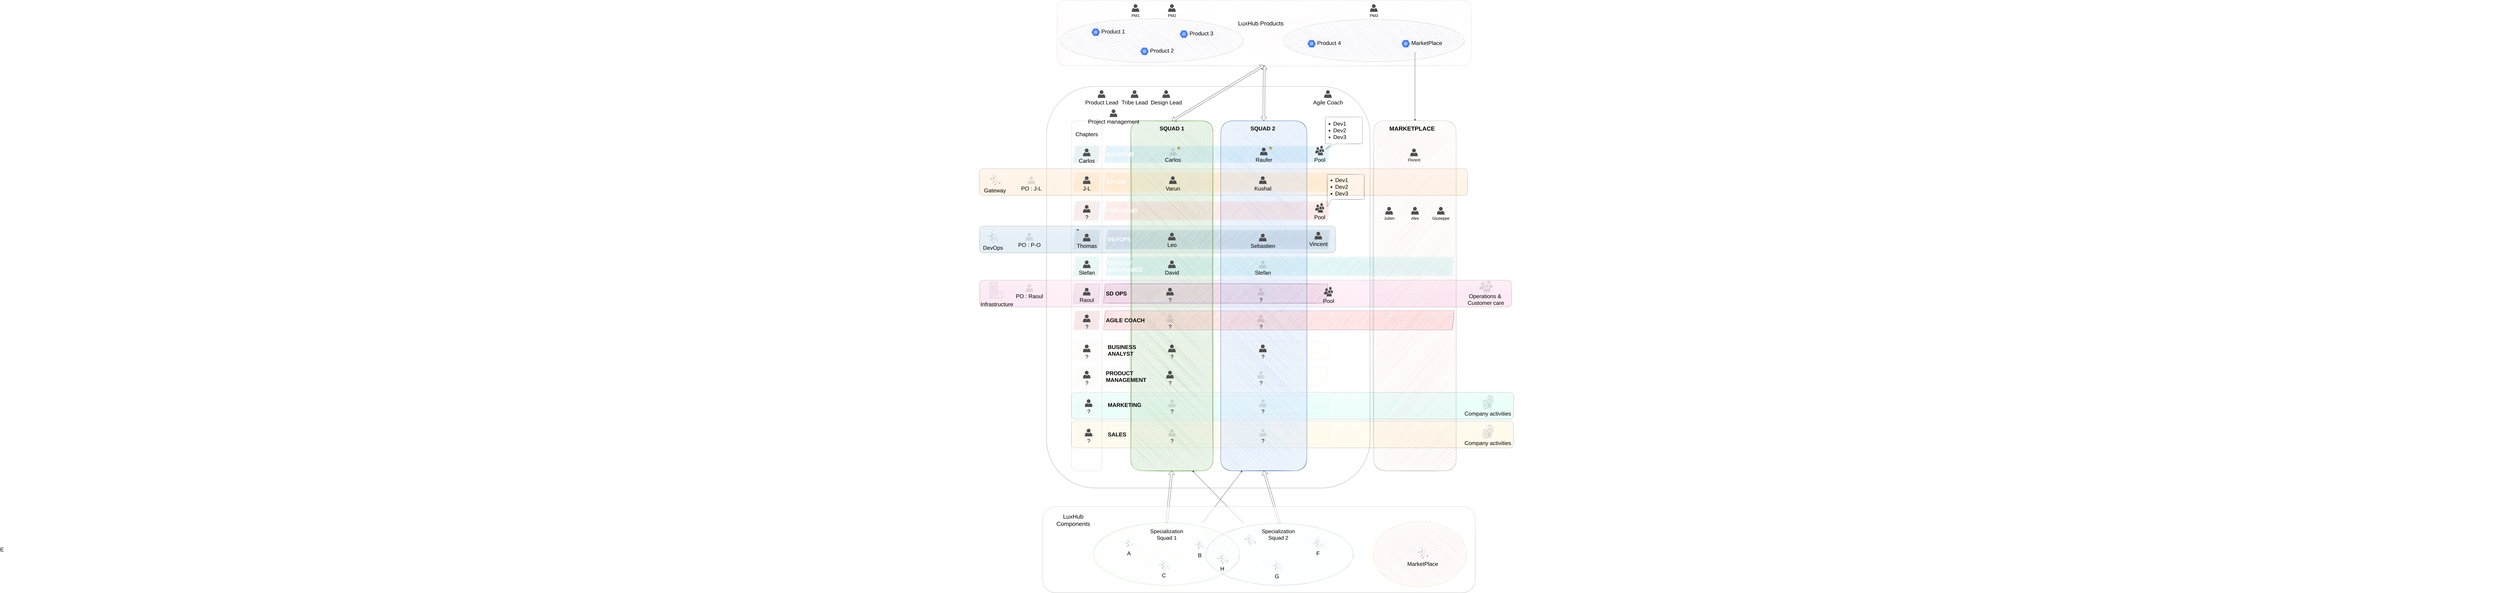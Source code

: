 <mxfile version="14.4.4" type="github">
  <diagram id="oZFeqEb4DuBPikCs4jgm" name="Page-1">
    <mxGraphModel dx="9400" dy="3415" grid="1" gridSize="10" guides="1" tooltips="1" connect="1" arrows="1" fold="1" page="1" pageScale="1" pageWidth="1169" pageHeight="826" math="0" shadow="0">
      <root>
        <mxCell id="0" />
        <mxCell id="1" parent="0" />
        <mxCell id="a5F3FK5_pizuLyTsk2zs-42" value="" style="rounded=1;whiteSpace=wrap;html=1;shadow=0;glass=1;labelBackgroundColor=none;sketch=0;strokeColor=#3B3B3B;strokeWidth=3;fontSize=31;fontColor=#000000;opacity=20;align=left;fillColor=#FFE599;" vertex="1" parent="1">
          <mxGeometry x="-630" y="960" width="2310" height="140" as="geometry" />
        </mxCell>
        <mxCell id="a5F3FK5_pizuLyTsk2zs-38" value="" style="rounded=1;whiteSpace=wrap;html=1;shadow=0;glass=1;labelBackgroundColor=none;sketch=0;strokeColor=#3B3B3B;strokeWidth=3;fontSize=31;fontColor=#000000;opacity=20;align=left;fillColor=#94F7E5;" vertex="1" parent="1">
          <mxGeometry x="-630" y="810" width="2310" height="140" as="geometry" />
        </mxCell>
        <mxCell id="a5F3FK5_pizuLyTsk2zs-28" value="" style="ellipse;whiteSpace=wrap;html=1;rounded=0;shadow=0;glass=1;labelBackgroundColor=none;sketch=1;strokeColor=#3B3B3B;strokeWidth=3;fillColor=#1C209C;fontSize=22;fontColor=#000000;opacity=10;align=left;direction=south;" vertex="1" parent="1">
          <mxGeometry x="-680" y="-1140" width="940" height="220" as="geometry" />
        </mxCell>
        <mxCell id="HutICp3ffsg-i04zgrZf-195" value="" style="rounded=1;whiteSpace=wrap;html=1;shadow=0;glass=1;labelBackgroundColor=none;sketch=0;strokeColor=#3B3B3B;strokeWidth=3;fontSize=31;fontColor=#000000;opacity=20;align=left;fillColor=#ED97CE;" parent="1" vertex="1">
          <mxGeometry x="-1110" y="223" width="2780" height="140" as="geometry" />
        </mxCell>
        <mxCell id="HutICp3ffsg-i04zgrZf-114" value="" style="rounded=1;whiteSpace=wrap;html=1;shadow=0;glass=1;labelBackgroundColor=none;sketch=0;strokeWidth=3;fontSize=31;opacity=20;align=left;" parent="1" vertex="1">
          <mxGeometry x="-760" y="-790" width="1690" height="2100" as="geometry" />
        </mxCell>
        <mxCell id="HutICp3ffsg-i04zgrZf-98" value="" style="rounded=1;whiteSpace=wrap;html=1;shadow=0;labelBackgroundColor=none;sketch=0;fillColor=#f5f5f5;fontSize=29;fontColor=#333333;opacity=10;align=left;glass=1;strokeWidth=3;strokeColor=#3B3B3B;" parent="1" vertex="1">
          <mxGeometry x="-630" y="-610" width="160" height="1830" as="geometry" />
        </mxCell>
        <mxCell id="HutICp3ffsg-i04zgrZf-104" value="" style="rounded=1;whiteSpace=wrap;html=1;shadow=0;glass=1;labelBackgroundColor=none;sketch=0;strokeColor=#3B3B3B;strokeWidth=3;fontSize=31;fontColor=#000000;opacity=20;align=left;fillColor=#FFC986;" parent="1" vertex="1">
          <mxGeometry x="-1110" y="-360" width="2550" height="140" as="geometry" />
        </mxCell>
        <mxCell id="HutICp3ffsg-i04zgrZf-103" value="" style="rounded=1;whiteSpace=wrap;html=1;shadow=0;glass=1;labelBackgroundColor=none;sketch=0;strokeColor=#3B3B3B;strokeWidth=3;fontSize=29;fontColor=#000000;opacity=20;align=left;fillColor=#7FAED1;" parent="1" vertex="1">
          <mxGeometry x="-1110" y="-60" width="1860" height="140" as="geometry" />
        </mxCell>
        <mxCell id="DUvPz9e66lcGzT_nXJd--3" value="" style="rounded=1;whiteSpace=wrap;html=1;strokeWidth=2;fillWeight=4;hachureGap=8;hachureAngle=45;sketch=1;fillColor=#d5e8d4;align=left;strokeColor=#82b366;" parent="1" vertex="1">
          <mxGeometry x="-320" y="-610" width="430" height="1830" as="geometry" />
        </mxCell>
        <mxCell id="DUvPz9e66lcGzT_nXJd--4" value="" style="rounded=1;whiteSpace=wrap;html=1;strokeWidth=2;fillWeight=4;hachureGap=8;hachureAngle=45;sketch=1;fillColor=#dae8fc;strokeColor=#6c8ebf;" parent="1" vertex="1">
          <mxGeometry x="150" y="-610" width="450" height="1830" as="geometry" />
        </mxCell>
        <mxCell id="HutICp3ffsg-i04zgrZf-4" value="SQUAD 1" style="text;html=1;strokeColor=none;fillColor=none;align=center;verticalAlign=middle;whiteSpace=wrap;rounded=0;fontStyle=1;fontSize=29;" parent="1" vertex="1">
          <mxGeometry x="-185" y="-580" width="160" height="20" as="geometry" />
        </mxCell>
        <mxCell id="HutICp3ffsg-i04zgrZf-5" value="SQUAD 2" style="text;html=1;strokeColor=none;fillColor=none;align=center;verticalAlign=middle;whiteSpace=wrap;rounded=0;fontStyle=1;fontSize=29;" parent="1" vertex="1">
          <mxGeometry x="290" y="-580" width="160" height="20" as="geometry" />
        </mxCell>
        <mxCell id="HutICp3ffsg-i04zgrZf-6" value="Agile Coach" style="pointerEvents=1;shadow=0;dashed=0;html=1;strokeColor=none;fillColor=#505050;labelPosition=center;verticalLabelPosition=bottom;verticalAlign=top;outlineConnect=0;align=center;shape=mxgraph.office.users.user;fontSize=29;fontColor=#000000;" parent="1" vertex="1">
          <mxGeometry x="690" y="-770" width="40" height="40" as="geometry" />
        </mxCell>
        <mxCell id="HutICp3ffsg-i04zgrZf-7" value="Tribe Lead" style="pointerEvents=1;shadow=0;dashed=0;html=1;strokeColor=none;fillColor=#505050;labelPosition=center;verticalLabelPosition=bottom;verticalAlign=top;outlineConnect=0;align=center;shape=mxgraph.office.users.user;fontSize=29;fontColor=#000000;" parent="1" vertex="1">
          <mxGeometry x="-320" y="-770" width="40" height="40" as="geometry" />
        </mxCell>
        <mxCell id="HutICp3ffsg-i04zgrZf-19" value="" style="shape=mxgraph.infographic.parallelogram;dx=5;html=1;fillColor=#10739E;strokeColor=none;shadow=0;fontSize=29;align=center;fontStyle=1;sketch=1;opacity=50;" parent="1" vertex="1">
          <mxGeometry x="-620" y="-480" width="140" height="90" as="geometry" />
        </mxCell>
        <mxCell id="HutICp3ffsg-i04zgrZf-20" value="BACKEND" style="shape=mxgraph.infographic.parallelogram;dx=5;;html=1;fillColor=#64BBE2;strokeColor=none;shadow=0;fontSize=29;fontColor=#FFFFFF;align=left;spacingLeft=10;fontStyle=1;sketch=1;" parent="1" vertex="1">
          <mxGeometry x="-460" y="-480" width="1180" height="90" as="geometry" />
        </mxCell>
        <mxCell id="HutICp3ffsg-i04zgrZf-21" value="" style="shape=mxgraph.infographic.parallelogram;dx=5;html=1;fillColor=#F2931E;strokeColor=none;shadow=0;fontSize=29;align=center;fontStyle=1;sketch=1;opacity=50;" parent="1" vertex="1">
          <mxGeometry x="-620" y="-340" width="140" height="100" as="geometry" />
        </mxCell>
        <mxCell id="HutICp3ffsg-i04zgrZf-22" value="API GW" style="shape=mxgraph.infographic.parallelogram;dx=5;;html=1;strokeColor=none;shadow=0;fontSize=29;fontColor=#FFFFFF;align=left;spacingLeft=10;fontStyle=1;fillColor=#F8C382;sketch=1;" parent="1" vertex="1">
          <mxGeometry x="-460" y="-340" width="1180" height="100" as="geometry" />
        </mxCell>
        <mxCell id="HutICp3ffsg-i04zgrZf-23" value="" style="shape=mxgraph.infographic.parallelogram;dx=5;html=1;fillColor=#AE4132;strokeColor=none;shadow=0;fontSize=29;align=center;fontStyle=1;sketch=1;opacity=50;" parent="1" vertex="1">
          <mxGeometry x="-620" y="-190" width="140" height="100" as="geometry" />
        </mxCell>
        <mxCell id="HutICp3ffsg-i04zgrZf-24" value="FRONTEND" style="shape=mxgraph.infographic.parallelogram;dx=5;;html=1;fillColor=#F08E81;strokeColor=none;shadow=0;fontSize=29;fontColor=#FFFFFF;align=left;spacingLeft=10;fontStyle=1;sketch=1;" parent="1" vertex="1">
          <mxGeometry x="-460" y="-190" width="1180" height="100" as="geometry" />
        </mxCell>
        <mxCell id="HutICp3ffsg-i04zgrZf-25" value="" style="shape=mxgraph.infographic.parallelogram;dx=5;html=1;fillColor=#23445D;strokeColor=none;shadow=0;fontSize=29;fontColor=#FFFFFF;align=center;fontStyle=1;sketch=1;opacity=50;" parent="1" vertex="1">
          <mxGeometry x="-620" y="-40" width="140" height="100" as="geometry" />
        </mxCell>
        <mxCell id="HutICp3ffsg-i04zgrZf-26" value="DEVOPS" style="shape=mxgraph.infographic.parallelogram;dx=5;;html=1;fillColor=#5D7F99;strokeColor=none;shadow=0;fontSize=29;fontColor=#FFFFFF;align=left;spacingLeft=10;fontStyle=1;sketch=1;" parent="1" vertex="1">
          <mxGeometry x="-452.5" y="-40" width="1172.5" height="100" as="geometry" />
        </mxCell>
        <mxCell id="HutICp3ffsg-i04zgrZf-27" value="" style="shape=mxgraph.infographic.parallelogram;dx=5;html=1;fillColor=#12AAB5;strokeColor=none;shadow=0;fontSize=29;fontColor=#FFFFFF;align=center;fontStyle=1;sketch=1;opacity=50;" parent="1" vertex="1">
          <mxGeometry x="-620" y="100" width="140" height="100" as="geometry" />
        </mxCell>
        <mxCell id="HutICp3ffsg-i04zgrZf-28" value="QUALITY &lt;br&gt;ASSURANCE" style="shape=mxgraph.infographic.parallelogram;dx=5;;html=1;fillColor=#61C6CE;strokeColor=none;shadow=0;fontSize=29;fontColor=#FFFFFF;align=left;spacingLeft=10;fontStyle=1;sketch=1;" parent="1" vertex="1">
          <mxGeometry x="-452.5" y="100" width="1822.5" height="100" as="geometry" />
        </mxCell>
        <mxCell id="HutICp3ffsg-i04zgrZf-30" value="Carlos" style="pointerEvents=1;shadow=0;dashed=0;html=1;strokeColor=none;fillColor=#505050;labelPosition=center;verticalLabelPosition=bottom;verticalAlign=top;outlineConnect=0;align=center;shape=mxgraph.office.users.user;fontSize=29;fontColor=#000000;sketch=1;" parent="1" vertex="1">
          <mxGeometry x="-120" y="-470" width="40" height="40" as="geometry" />
        </mxCell>
        <mxCell id="HutICp3ffsg-i04zgrZf-36" value="" style="html=1;verticalLabelPosition=bottom;labelBackgroundColor=#ffffff;verticalAlign=top;shadow=0;dashed=0;strokeWidth=2;shape=mxgraph.ios7.misc.star;strokeColor=none;fontSize=29;fontColor=#FFD966;fillColor=#B39847;" parent="1" vertex="1">
          <mxGeometry x="-80" y="-480" width="22" height="22" as="geometry" />
        </mxCell>
        <mxCell id="HutICp3ffsg-i04zgrZf-37" value="Raufer" style="pointerEvents=1;shadow=0;dashed=0;html=1;strokeColor=none;fillColor=#505050;labelPosition=center;verticalLabelPosition=bottom;verticalAlign=top;outlineConnect=0;align=center;shape=mxgraph.office.users.user;fontSize=29;fontColor=#000000;" parent="1" vertex="1">
          <mxGeometry x="355" y="-470" width="40" height="40" as="geometry" />
        </mxCell>
        <mxCell id="HutICp3ffsg-i04zgrZf-8" value="Pool" style="pointerEvents=1;shadow=0;dashed=0;html=1;strokeColor=none;fillColor=#505050;labelPosition=center;verticalLabelPosition=bottom;verticalAlign=top;outlineConnect=0;align=center;shape=mxgraph.office.users.users;fontSize=29;fontColor=#000000;" parent="1" vertex="1">
          <mxGeometry x="644" y="-480" width="46" height="50" as="geometry" />
        </mxCell>
        <mxCell id="HutICp3ffsg-i04zgrZf-45" style="edgeStyle=orthogonalEdgeStyle;rounded=0;orthogonalLoop=1;jettySize=auto;html=1;exitX=0;exitY=0;exitDx=10;exitDy=0;exitPerimeter=0;entryX=0;entryY=0;entryDx=30;entryDy=0;entryPerimeter=0;fontSize=29;fontColor=#FFD966;" parent="1" source="HutICp3ffsg-i04zgrZf-25" target="HutICp3ffsg-i04zgrZf-25" edge="1">
          <mxGeometry relative="1" as="geometry" />
        </mxCell>
        <mxCell id="HutICp3ffsg-i04zgrZf-50" value="" style="html=1;verticalLabelPosition=bottom;labelBackgroundColor=#ffffff;verticalAlign=top;shadow=0;dashed=0;strokeWidth=2;shape=mxgraph.ios7.misc.star;strokeColor=none;fontSize=29;fontColor=#FFD966;fillColor=#B39847;" parent="1" vertex="1">
          <mxGeometry x="400" y="-480" width="22" height="22" as="geometry" />
        </mxCell>
        <mxCell id="HutICp3ffsg-i04zgrZf-51" value="Varun" style="pointerEvents=1;shadow=0;dashed=0;html=1;strokeColor=none;fillColor=#505050;labelPosition=center;verticalLabelPosition=bottom;verticalAlign=top;outlineConnect=0;align=center;shape=mxgraph.office.users.user;fontSize=29;fontColor=#000000;" parent="1" vertex="1">
          <mxGeometry x="-120" y="-320" width="40" height="40" as="geometry" />
        </mxCell>
        <mxCell id="HutICp3ffsg-i04zgrZf-52" value="Kushal" style="pointerEvents=1;shadow=0;dashed=0;html=1;strokeColor=none;fillColor=#505050;labelPosition=center;verticalLabelPosition=bottom;verticalAlign=top;outlineConnect=0;align=center;shape=mxgraph.office.users.user;fontSize=29;fontColor=#000000;" parent="1" vertex="1">
          <mxGeometry x="350" y="-320" width="40" height="40" as="geometry" />
        </mxCell>
        <mxCell id="HutICp3ffsg-i04zgrZf-53" value="Pool" style="pointerEvents=1;shadow=0;dashed=0;html=1;strokeColor=none;fillColor=#505050;labelPosition=center;verticalLabelPosition=bottom;verticalAlign=top;outlineConnect=0;align=center;shape=mxgraph.office.users.users;fontSize=29;fontColor=#000000;" parent="1" vertex="1">
          <mxGeometry x="644" y="-180" width="46" height="50" as="geometry" />
        </mxCell>
        <mxCell id="HutICp3ffsg-i04zgrZf-58" value="&lt;ul style=&quot;font-size: 29px;&quot;&gt;&lt;li style=&quot;font-size: 29px;&quot;&gt;Dev1&lt;/li&gt;&lt;li style=&quot;font-size: 29px;&quot;&gt;Dev2&lt;/li&gt;&lt;li style=&quot;font-size: 29px;&quot;&gt;Dev3&lt;/li&gt;&lt;/ul&gt;" style="shape=callout;whiteSpace=wrap;html=1;perimeter=calloutPerimeter;rounded=0;shadow=0;labelBackgroundColor=none;sketch=1;fillColor=none;fontSize=29;fontColor=#000000;opacity=50;position2=0;size=30;position=0.17;align=left;" parent="1" vertex="1">
          <mxGeometry x="696" y="-630" width="194" height="170" as="geometry" />
        </mxCell>
        <mxCell id="HutICp3ffsg-i04zgrZf-59" value="&lt;ul style=&quot;font-size: 29px;&quot;&gt;&lt;li style=&quot;font-size: 29px;&quot;&gt;Dev1&lt;/li&gt;&lt;li style=&quot;font-size: 29px;&quot;&gt;Dev2&lt;/li&gt;&lt;li style=&quot;font-size: 29px;&quot;&gt;Dev3&lt;/li&gt;&lt;/ul&gt;" style="shape=callout;whiteSpace=wrap;html=1;perimeter=calloutPerimeter;rounded=0;shadow=0;labelBackgroundColor=none;sketch=1;fillColor=none;fontSize=29;fontColor=#000000;opacity=50;position2=0;size=40;position=0;align=left;base=24;" parent="1" vertex="1">
          <mxGeometry x="706" y="-330" width="194" height="170" as="geometry" />
        </mxCell>
        <mxCell id="HutICp3ffsg-i04zgrZf-60" value="" style="shape=image;html=1;verticalAlign=top;verticalLabelPosition=bottom;labelBackgroundColor=#ffffff;imageAspect=0;aspect=fixed;image=https://cdn3.iconfinder.com/data/icons/letters-and-numbers-1/32/letter_L_red-128.png;rounded=0;shadow=0;sketch=1;fillColor=none;fontSize=29;fontColor=#000000;opacity=50;align=left;" parent="1" vertex="1">
          <mxGeometry x="-530" y="-480" width="24" height="24" as="geometry" />
        </mxCell>
        <mxCell id="HutICp3ffsg-i04zgrZf-64" value="Carlos" style="pointerEvents=1;shadow=0;dashed=0;html=1;strokeColor=none;fillColor=#505050;labelPosition=center;verticalLabelPosition=bottom;verticalAlign=top;outlineConnect=0;align=center;shape=mxgraph.office.users.user;fontSize=29;fontColor=#000000;" parent="1" vertex="1">
          <mxGeometry x="-570" y="-465" width="40" height="40" as="geometry" />
        </mxCell>
        <mxCell id="HutICp3ffsg-i04zgrZf-66" value="" style="group;fontSize=29;" parent="1" vertex="1" connectable="0">
          <mxGeometry x="-570" y="-330" width="64" height="50" as="geometry" />
        </mxCell>
        <mxCell id="HutICp3ffsg-i04zgrZf-61" value="J-L" style="pointerEvents=1;shadow=0;dashed=0;html=1;strokeColor=none;fillColor=#505050;labelPosition=center;verticalLabelPosition=bottom;verticalAlign=top;outlineConnect=0;align=center;shape=mxgraph.office.users.user;fontSize=29;fontColor=#000000;" parent="HutICp3ffsg-i04zgrZf-66" vertex="1">
          <mxGeometry y="10" width="40" height="40" as="geometry" />
        </mxCell>
        <mxCell id="HutICp3ffsg-i04zgrZf-63" value="" style="shape=image;html=1;verticalAlign=top;verticalLabelPosition=bottom;labelBackgroundColor=#ffffff;imageAspect=0;aspect=fixed;image=https://cdn3.iconfinder.com/data/icons/letters-and-numbers-1/32/letter_L_red-128.png;rounded=0;shadow=0;sketch=1;fillColor=none;fontSize=29;fontColor=#000000;opacity=50;align=left;" parent="HutICp3ffsg-i04zgrZf-66" vertex="1">
          <mxGeometry x="40" width="24" height="24" as="geometry" />
        </mxCell>
        <mxCell id="HutICp3ffsg-i04zgrZf-67" value="" style="group;fontSize=29;" parent="1" vertex="1" connectable="0">
          <mxGeometry x="-570" y="-180" width="64" height="50" as="geometry" />
        </mxCell>
        <mxCell id="HutICp3ffsg-i04zgrZf-68" value="?" style="pointerEvents=1;shadow=0;dashed=0;html=1;strokeColor=none;fillColor=#505050;labelPosition=center;verticalLabelPosition=bottom;verticalAlign=top;outlineConnect=0;align=center;shape=mxgraph.office.users.user;fontSize=29;fontColor=#000000;" parent="HutICp3ffsg-i04zgrZf-67" vertex="1">
          <mxGeometry y="10" width="40" height="40" as="geometry" />
        </mxCell>
        <mxCell id="HutICp3ffsg-i04zgrZf-69" value="" style="shape=image;html=1;verticalAlign=top;verticalLabelPosition=bottom;labelBackgroundColor=#ffffff;imageAspect=0;aspect=fixed;image=https://cdn3.iconfinder.com/data/icons/letters-and-numbers-1/32/letter_L_red-128.png;rounded=0;shadow=0;sketch=1;fillColor=none;fontSize=29;fontColor=#000000;opacity=50;align=left;" parent="HutICp3ffsg-i04zgrZf-67" vertex="1">
          <mxGeometry x="40" width="24" height="24" as="geometry" />
        </mxCell>
        <mxCell id="HutICp3ffsg-i04zgrZf-70" value="" style="group;fontSize=29;" parent="1" vertex="1" connectable="0">
          <mxGeometry x="-570" y="-30" width="64" height="50" as="geometry" />
        </mxCell>
        <mxCell id="HutICp3ffsg-i04zgrZf-71" value="Thomas" style="pointerEvents=1;shadow=0;dashed=0;html=1;strokeColor=none;fillColor=#505050;labelPosition=center;verticalLabelPosition=bottom;verticalAlign=top;outlineConnect=0;align=center;shape=mxgraph.office.users.user;fontSize=29;fontColor=#000000;" parent="HutICp3ffsg-i04zgrZf-70" vertex="1">
          <mxGeometry y="10" width="40" height="40" as="geometry" />
        </mxCell>
        <mxCell id="HutICp3ffsg-i04zgrZf-72" value="" style="shape=image;html=1;verticalAlign=top;verticalLabelPosition=bottom;labelBackgroundColor=#ffffff;imageAspect=0;aspect=fixed;image=https://cdn3.iconfinder.com/data/icons/letters-and-numbers-1/32/letter_L_red-128.png;rounded=0;shadow=0;sketch=1;fillColor=none;fontSize=29;fontColor=#000000;opacity=50;align=left;" parent="HutICp3ffsg-i04zgrZf-70" vertex="1">
          <mxGeometry x="40" width="24" height="24" as="geometry" />
        </mxCell>
        <mxCell id="HutICp3ffsg-i04zgrZf-73" value="" style="group;fontSize=29;" parent="1" vertex="1" connectable="0">
          <mxGeometry x="-570" y="110" width="64" height="50" as="geometry" />
        </mxCell>
        <mxCell id="HutICp3ffsg-i04zgrZf-74" value="Stefan" style="pointerEvents=1;shadow=0;dashed=0;html=1;strokeColor=none;fillColor=#505050;labelPosition=center;verticalLabelPosition=bottom;verticalAlign=top;outlineConnect=0;align=center;shape=mxgraph.office.users.user;fontSize=29;fontColor=#000000;" parent="HutICp3ffsg-i04zgrZf-73" vertex="1">
          <mxGeometry y="10" width="40" height="40" as="geometry" />
        </mxCell>
        <mxCell id="HutICp3ffsg-i04zgrZf-75" value="" style="shape=image;html=1;verticalAlign=top;verticalLabelPosition=bottom;labelBackgroundColor=#ffffff;imageAspect=0;aspect=fixed;image=https://cdn3.iconfinder.com/data/icons/letters-and-numbers-1/32/letter_L_red-128.png;rounded=0;shadow=0;sketch=1;fillColor=none;fontSize=29;fontColor=#000000;opacity=50;align=left;" parent="HutICp3ffsg-i04zgrZf-73" vertex="1">
          <mxGeometry x="40" width="24" height="24" as="geometry" />
        </mxCell>
        <mxCell id="HutICp3ffsg-i04zgrZf-78" value="Leo" style="pointerEvents=1;shadow=0;dashed=0;html=1;strokeColor=none;fillColor=#505050;labelPosition=center;verticalLabelPosition=bottom;verticalAlign=top;outlineConnect=0;align=center;shape=mxgraph.office.users.user;fontSize=29;fontColor=#000000;" parent="1" vertex="1">
          <mxGeometry x="-125" y="-25" width="40" height="40" as="geometry" />
        </mxCell>
        <mxCell id="HutICp3ffsg-i04zgrZf-79" value="Sebastien" style="pointerEvents=1;shadow=0;dashed=0;html=1;strokeColor=none;fillColor=#505050;labelPosition=center;verticalLabelPosition=bottom;verticalAlign=top;outlineConnect=0;align=center;shape=mxgraph.office.users.user;fontSize=29;fontColor=#000000;" parent="1" vertex="1">
          <mxGeometry x="350" y="-20" width="40" height="40" as="geometry" />
        </mxCell>
        <mxCell id="HutICp3ffsg-i04zgrZf-80" value="Vincent" style="pointerEvents=1;shadow=0;dashed=0;html=1;strokeColor=none;fillColor=#505050;labelPosition=center;verticalLabelPosition=bottom;verticalAlign=top;outlineConnect=0;align=center;shape=mxgraph.office.users.user;fontSize=29;fontColor=#000000;" parent="1" vertex="1">
          <mxGeometry x="640" y="-30" width="40" height="40" as="geometry" />
        </mxCell>
        <mxCell id="HutICp3ffsg-i04zgrZf-81" value="David" style="pointerEvents=1;shadow=0;dashed=0;html=1;strokeColor=none;fillColor=#505050;labelPosition=center;verticalLabelPosition=bottom;verticalAlign=top;outlineConnect=0;align=center;shape=mxgraph.office.users.user;fontSize=29;fontColor=#000000;" parent="1" vertex="1">
          <mxGeometry x="-125" y="120" width="40" height="40" as="geometry" />
        </mxCell>
        <mxCell id="HutICp3ffsg-i04zgrZf-82" value="Stefan" style="pointerEvents=1;shadow=0;dashed=0;html=1;strokeColor=none;fillColor=#505050;labelPosition=center;verticalLabelPosition=bottom;verticalAlign=top;outlineConnect=0;align=center;shape=mxgraph.office.users.user;fontSize=29;fontColor=#000000;sketch=1;" parent="1" vertex="1">
          <mxGeometry x="350" y="120" width="40" height="40" as="geometry" />
        </mxCell>
        <mxCell id="HutICp3ffsg-i04zgrZf-90" value="1" style="shape=mxgraph.infographic.parallelogram;dx=5;html=1;strokeColor=none;shadow=0;fontSize=29;fontColor=#FFFFFF;align=center;fontStyle=1;sketch=1;opacity=10;fillColor=#EDA868;" parent="1" vertex="1">
          <mxGeometry x="-620" y="540" width="140" height="100" as="geometry" />
        </mxCell>
        <mxCell id="HutICp3ffsg-i04zgrZf-91" value="BUSINESS&lt;br&gt;ANALYST" style="shape=mxgraph.infographic.parallelogram;dx=5;;html=1;strokeColor=#9673a6;shadow=0;fontSize=29;align=left;spacingLeft=10;fontStyle=1;fillColor=#FFB570;opacity=10;sketch=1;" parent="1" vertex="1">
          <mxGeometry x="-452.5" y="540" width="1172.5" height="100" as="geometry" />
        </mxCell>
        <mxCell id="HutICp3ffsg-i04zgrZf-92" value="" style="group;fontSize=29;" parent="1" vertex="1" connectable="0">
          <mxGeometry x="-570" y="550" width="64" height="50" as="geometry" />
        </mxCell>
        <mxCell id="HutICp3ffsg-i04zgrZf-93" value="?" style="pointerEvents=1;shadow=0;dashed=0;html=1;strokeColor=none;fillColor=#505050;labelPosition=center;verticalLabelPosition=bottom;verticalAlign=top;outlineConnect=0;align=center;shape=mxgraph.office.users.user;fontSize=29;fontColor=#000000;" parent="HutICp3ffsg-i04zgrZf-92" vertex="1">
          <mxGeometry y="10" width="40" height="40" as="geometry" />
        </mxCell>
        <mxCell id="HutICp3ffsg-i04zgrZf-94" value="" style="shape=image;html=1;verticalAlign=top;verticalLabelPosition=bottom;labelBackgroundColor=#ffffff;imageAspect=0;aspect=fixed;image=https://cdn3.iconfinder.com/data/icons/letters-and-numbers-1/32/letter_L_red-128.png;rounded=0;shadow=0;sketch=1;fillColor=none;fontSize=29;fontColor=#000000;opacity=50;align=left;" parent="HutICp3ffsg-i04zgrZf-92" vertex="1">
          <mxGeometry x="40" width="24" height="24" as="geometry" />
        </mxCell>
        <mxCell id="HutICp3ffsg-i04zgrZf-95" value="?" style="pointerEvents=1;shadow=0;dashed=0;html=1;strokeColor=none;fillColor=#505050;labelPosition=center;verticalLabelPosition=bottom;verticalAlign=top;outlineConnect=0;align=center;shape=mxgraph.office.users.user;fontSize=29;fontColor=#000000;" parent="1" vertex="1">
          <mxGeometry x="-125" y="560" width="40" height="40" as="geometry" />
        </mxCell>
        <mxCell id="HutICp3ffsg-i04zgrZf-96" value="?" style="pointerEvents=1;shadow=0;dashed=0;html=1;strokeColor=none;fillColor=#505050;labelPosition=center;verticalLabelPosition=bottom;verticalAlign=top;outlineConnect=0;align=center;shape=mxgraph.office.users.user;fontSize=29;fontColor=#000000;sketch=0;" parent="1" vertex="1">
          <mxGeometry x="350" y="560" width="40" height="40" as="geometry" />
        </mxCell>
        <mxCell id="HutICp3ffsg-i04zgrZf-100" value="Chapters" style="text;html=1;strokeColor=none;fillColor=none;align=center;verticalAlign=middle;whiteSpace=wrap;rounded=0;shadow=0;glass=1;labelBackgroundColor=none;sketch=0;fontSize=29;fontColor=#000000;opacity=20;rotation=0;" parent="1" vertex="1">
          <mxGeometry x="-570" y="-550" width="40" height="20" as="geometry" />
        </mxCell>
        <mxCell id="HutICp3ffsg-i04zgrZf-109" value="Gateway" style="outlineConnect=0;dashed=0;verticalLabelPosition=bottom;verticalAlign=top;align=center;html=1;shape=mxgraph.aws3.artifact;gradientColor=none;rounded=0;shadow=0;glass=1;labelBackgroundColor=none;sketch=1;strokeColor=#3B3B3B;strokeWidth=3;fontSize=29;fontColor=#000000;opacity=20;fillColor=#1C209C;" parent="1" vertex="1">
          <mxGeometry x="-1060" y="-340" width="60" height="70" as="geometry" />
        </mxCell>
        <mxCell id="HutICp3ffsg-i04zgrZf-110" value="DevOps" style="outlineConnect=0;dashed=0;verticalLabelPosition=bottom;verticalAlign=top;align=center;html=1;shape=mxgraph.aws3.artifact;gradientColor=none;rounded=0;shadow=0;glass=1;labelBackgroundColor=none;sketch=1;strokeColor=#3B3B3B;strokeWidth=3;fontSize=29;fontColor=#000000;opacity=20;fillColor=#1C209C;" parent="1" vertex="1">
          <mxGeometry x="-1070" y="-40" width="60" height="70" as="geometry" />
        </mxCell>
        <mxCell id="HutICp3ffsg-i04zgrZf-112" value="PO : P-O" style="pointerEvents=1;shadow=0;dashed=0;html=1;strokeColor=none;fillColor=#505050;labelPosition=center;verticalLabelPosition=bottom;verticalAlign=top;outlineConnect=0;align=center;shape=mxgraph.office.users.user;fontSize=29;fontColor=#000000;sketch=1;" parent="1" vertex="1">
          <mxGeometry x="-870" y="-25" width="40" height="40" as="geometry" />
        </mxCell>
        <mxCell id="HutICp3ffsg-i04zgrZf-113" value="PO : J-L" style="pointerEvents=1;shadow=0;dashed=0;html=1;strokeColor=none;fillColor=#505050;labelPosition=center;verticalLabelPosition=bottom;verticalAlign=top;outlineConnect=0;align=center;shape=mxgraph.office.users.user;fontSize=29;fontColor=#000000;sketch=1;" parent="1" vertex="1">
          <mxGeometry x="-860" y="-320" width="40" height="40" as="geometry" />
        </mxCell>
        <mxCell id="HutICp3ffsg-i04zgrZf-117" value="" style="shape=mxgraph.infographic.parallelogram;dx=5;html=1;shadow=0;fontSize=29;fontColor=#FFFFFF;align=center;fontStyle=1;sketch=1;opacity=10;fillColor=#7CAB62;strokeColor=none;" parent="1" vertex="1">
          <mxGeometry x="-620" y="677" width="140" height="100" as="geometry" />
        </mxCell>
        <mxCell id="HutICp3ffsg-i04zgrZf-118" value="PRODUCT &lt;br&gt;MANAGEMENT" style="shape=mxgraph.infographic.parallelogram;dx=5;;html=1;strokeColor=#9673a6;shadow=0;fontSize=29;align=left;spacingLeft=10;fontStyle=1;fillColor=#97D077;opacity=10;sketch=1;" parent="1" vertex="1">
          <mxGeometry x="-462.5" y="677" width="1172.5" height="100" as="geometry" />
        </mxCell>
        <mxCell id="HutICp3ffsg-i04zgrZf-119" value="" style="group;fontSize=29;" parent="1" vertex="1" connectable="0">
          <mxGeometry x="-570" y="687" width="64" height="50" as="geometry" />
        </mxCell>
        <mxCell id="HutICp3ffsg-i04zgrZf-120" value="?" style="pointerEvents=1;shadow=0;dashed=0;html=1;strokeColor=none;fillColor=#505050;labelPosition=center;verticalLabelPosition=bottom;verticalAlign=top;outlineConnect=0;align=center;shape=mxgraph.office.users.user;fontSize=29;fontColor=#000000;" parent="HutICp3ffsg-i04zgrZf-119" vertex="1">
          <mxGeometry y="10" width="40" height="40" as="geometry" />
        </mxCell>
        <mxCell id="HutICp3ffsg-i04zgrZf-121" value="" style="shape=image;html=1;verticalAlign=top;verticalLabelPosition=bottom;labelBackgroundColor=#ffffff;imageAspect=0;aspect=fixed;image=https://cdn3.iconfinder.com/data/icons/letters-and-numbers-1/32/letter_L_red-128.png;rounded=0;shadow=0;sketch=1;fillColor=none;fontSize=29;fontColor=#000000;opacity=50;align=left;" parent="HutICp3ffsg-i04zgrZf-119" vertex="1">
          <mxGeometry x="40" width="24" height="24" as="geometry" />
        </mxCell>
        <mxCell id="HutICp3ffsg-i04zgrZf-122" value="?" style="pointerEvents=1;shadow=0;dashed=0;html=1;strokeColor=none;fillColor=#505050;labelPosition=center;verticalLabelPosition=bottom;verticalAlign=top;outlineConnect=0;align=center;shape=mxgraph.office.users.user;fontSize=29;fontColor=#000000;" parent="1" vertex="1">
          <mxGeometry x="-135" y="697" width="40" height="40" as="geometry" />
        </mxCell>
        <mxCell id="HutICp3ffsg-i04zgrZf-123" value="?" style="pointerEvents=1;shadow=0;dashed=0;html=1;strokeColor=none;fillColor=#505050;labelPosition=center;verticalLabelPosition=bottom;verticalAlign=top;outlineConnect=0;align=center;shape=mxgraph.office.users.user;fontSize=29;fontColor=#000000;sketch=1;" parent="1" vertex="1">
          <mxGeometry x="340" y="697" width="40" height="40" as="geometry" />
        </mxCell>
        <mxCell id="HutICp3ffsg-i04zgrZf-124" value="" style="rounded=1;whiteSpace=wrap;html=1;shadow=0;glass=1;labelBackgroundColor=none;sketch=1;strokeColor=#b85450;strokeWidth=3;fillColor=#f8cecc;fontSize=22;opacity=10;align=left;" parent="1" vertex="1">
          <mxGeometry x="-705" y="-1240" width="2165" height="340" as="geometry" />
        </mxCell>
        <mxCell id="HutICp3ffsg-i04zgrZf-130" value="" style="strokeColor=#dddddd;shadow=1;strokeWidth=1;rounded=1;absoluteArcSize=1;arcSize=2;glass=1;labelBackgroundColor=none;sketch=0;fontSize=29;fontColor=#000000;opacity=20;align=left;fillColor=none;" parent="1" vertex="1">
          <mxGeometry x="-530" y="-1100" width="150" height="70" as="geometry" />
        </mxCell>
        <mxCell id="HutICp3ffsg-i04zgrZf-131" value="&lt;font color=&quot;#000000&quot; style=&quot;font-size: 29px;&quot;&gt;Product 1&lt;/font&gt;" style="dashed=0;connectable=0;html=1;fillColor=#5184F3;strokeColor=none;shape=mxgraph.gcp2.compute_engine;part=1;labelPosition=right;verticalLabelPosition=middle;align=left;verticalAlign=top;spacingLeft=5;fontColor=#999999;fontSize=29;spacingTop=-8;" parent="HutICp3ffsg-i04zgrZf-130" vertex="1">
          <mxGeometry width="44" height="39" relative="1" as="geometry">
            <mxPoint x="5" y="7" as="offset" />
          </mxGeometry>
        </mxCell>
        <mxCell id="HutICp3ffsg-i04zgrZf-132" value="" style="strokeColor=#dddddd;shadow=1;strokeWidth=1;rounded=1;absoluteArcSize=1;arcSize=2;glass=1;labelBackgroundColor=none;sketch=0;fontSize=29;fontColor=#000000;opacity=20;align=left;fillColor=none;" parent="1" vertex="1">
          <mxGeometry x="-275" y="-1000" width="150" height="70" as="geometry" />
        </mxCell>
        <mxCell id="HutICp3ffsg-i04zgrZf-133" value="&lt;font color=&quot;#000000&quot; style=&quot;font-size: 29px;&quot;&gt;Product 2&lt;/font&gt;" style="dashed=0;connectable=0;html=1;fillColor=#5184F3;strokeColor=none;shape=mxgraph.gcp2.compute_engine;part=1;labelPosition=right;verticalLabelPosition=middle;align=left;verticalAlign=top;spacingLeft=5;fontColor=#999999;fontSize=29;spacingTop=-8;" parent="HutICp3ffsg-i04zgrZf-132" vertex="1">
          <mxGeometry width="44" height="39" relative="1" as="geometry">
            <mxPoint x="5" y="7" as="offset" />
          </mxGeometry>
        </mxCell>
        <mxCell id="HutICp3ffsg-i04zgrZf-134" value="" style="strokeColor=#dddddd;shadow=1;strokeWidth=1;rounded=1;absoluteArcSize=1;arcSize=2;glass=1;labelBackgroundColor=none;sketch=0;fontSize=29;fontColor=#000000;opacity=20;align=left;fillColor=none;" parent="1" vertex="1">
          <mxGeometry x="-69.25" y="-1090" width="150" height="70" as="geometry" />
        </mxCell>
        <mxCell id="HutICp3ffsg-i04zgrZf-135" value="&lt;font color=&quot;#000000&quot; style=&quot;font-size: 29px;&quot;&gt;Product 3&lt;/font&gt;" style="dashed=0;connectable=0;html=1;fillColor=#5184F3;strokeColor=none;shape=mxgraph.gcp2.compute_engine;part=1;labelPosition=right;verticalLabelPosition=middle;align=left;verticalAlign=top;spacingLeft=5;fontColor=#999999;fontSize=29;spacingTop=-8;" parent="HutICp3ffsg-i04zgrZf-134" vertex="1">
          <mxGeometry width="44" height="39" relative="1" as="geometry">
            <mxPoint x="5" y="7" as="offset" />
          </mxGeometry>
        </mxCell>
        <mxCell id="HutICp3ffsg-i04zgrZf-136" value="PM1" style="pointerEvents=1;shadow=0;dashed=0;html=1;strokeColor=none;fillColor=#505050;labelPosition=center;verticalLabelPosition=bottom;verticalAlign=top;outlineConnect=0;align=center;shape=mxgraph.office.users.user;fontSize=21;fontColor=#000000;" parent="1" vertex="1">
          <mxGeometry x="-315" y="-1220" width="40" height="40" as="geometry" />
        </mxCell>
        <mxCell id="HutICp3ffsg-i04zgrZf-137" value="" style="ellipse;whiteSpace=wrap;html=1;rounded=0;shadow=0;glass=1;labelBackgroundColor=none;sketch=1;strokeColor=#3B3B3B;strokeWidth=3;fillColor=#1C209C;fontSize=22;fontColor=#000000;opacity=10;align=left;direction=south;" parent="1" vertex="1">
          <mxGeometry x="480" y="-1140" width="940" height="220" as="geometry" />
        </mxCell>
        <mxCell id="a5F3FK5_pizuLyTsk2zs-29" style="edgeStyle=orthogonalEdgeStyle;rounded=0;orthogonalLoop=1;jettySize=auto;html=1;exitX=0.5;exitY=1;exitDx=0;exitDy=0;entryX=0.5;entryY=0;entryDx=0;entryDy=0;fontSize=29;" edge="1" parent="1" source="HutICp3ffsg-i04zgrZf-140" target="HutICp3ffsg-i04zgrZf-184">
          <mxGeometry relative="1" as="geometry" />
        </mxCell>
        <mxCell id="HutICp3ffsg-i04zgrZf-140" value="" style="strokeColor=#dddddd;shadow=1;strokeWidth=1;rounded=1;absoluteArcSize=1;arcSize=2;glass=1;labelBackgroundColor=none;sketch=0;fontSize=22;fontColor=#000000;opacity=20;align=left;fillColor=none;" parent="1" vertex="1">
          <mxGeometry x="1090" y="-1040" width="150" height="70" as="geometry" />
        </mxCell>
        <mxCell id="HutICp3ffsg-i04zgrZf-141" value="&lt;font color=&quot;#000000&quot; style=&quot;font-size: 29px&quot;&gt;MarketPlace&lt;/font&gt;" style="dashed=0;connectable=0;html=1;fillColor=#5184F3;strokeColor=none;shape=mxgraph.gcp2.compute_engine;part=1;labelPosition=right;verticalLabelPosition=middle;align=left;verticalAlign=top;spacingLeft=5;fontColor=#999999;fontSize=12;spacingTop=-8;" parent="HutICp3ffsg-i04zgrZf-140" vertex="1">
          <mxGeometry width="44" height="39" relative="1" as="geometry">
            <mxPoint x="5" y="7" as="offset" />
          </mxGeometry>
        </mxCell>
        <mxCell id="HutICp3ffsg-i04zgrZf-142" value="" style="strokeColor=#dddddd;shadow=1;strokeWidth=1;rounded=1;absoluteArcSize=1;arcSize=2;glass=1;labelBackgroundColor=none;sketch=0;fontSize=22;fontColor=#000000;opacity=20;align=left;fillColor=none;" parent="1" vertex="1">
          <mxGeometry x="598" y="-1040" width="150" height="70" as="geometry" />
        </mxCell>
        <mxCell id="HutICp3ffsg-i04zgrZf-143" value="&lt;font color=&quot;#000000&quot; style=&quot;font-size: 29px&quot;&gt;Product 4&lt;br&gt;&lt;/font&gt;" style="dashed=0;connectable=0;html=1;fillColor=#5184F3;strokeColor=none;shape=mxgraph.gcp2.compute_engine;part=1;labelPosition=right;verticalLabelPosition=middle;align=left;verticalAlign=top;spacingLeft=5;fontColor=#999999;fontSize=12;spacingTop=-8;" parent="HutICp3ffsg-i04zgrZf-142" vertex="1">
          <mxGeometry width="44" height="39" relative="1" as="geometry">
            <mxPoint x="5" y="7" as="offset" />
          </mxGeometry>
        </mxCell>
        <mxCell id="HutICp3ffsg-i04zgrZf-144" value="PM2" style="pointerEvents=1;shadow=0;dashed=0;html=1;strokeColor=none;fillColor=#505050;labelPosition=center;verticalLabelPosition=bottom;verticalAlign=top;outlineConnect=0;align=center;shape=mxgraph.office.users.user;fontSize=21;fontColor=#000000;" parent="1" vertex="1">
          <mxGeometry x="-125" y="-1220" width="40" height="40" as="geometry" />
        </mxCell>
        <mxCell id="HutICp3ffsg-i04zgrZf-146" value="" style="strokeColor=#dddddd;shadow=1;strokeWidth=1;rounded=1;absoluteArcSize=1;arcSize=2;glass=1;labelBackgroundColor=none;sketch=0;fontSize=22;fontColor=#000000;opacity=20;align=left;fillColor=none;" parent="1" vertex="1">
          <mxGeometry x="450" y="-1125" width="150" height="70" as="geometry" />
        </mxCell>
        <mxCell id="HutICp3ffsg-i04zgrZf-152" value="PM3" style="pointerEvents=1;shadow=0;dashed=0;html=1;strokeColor=none;fillColor=#505050;labelPosition=center;verticalLabelPosition=bottom;verticalAlign=top;outlineConnect=0;align=center;shape=mxgraph.office.users.user;fontSize=21;fontColor=#000000;" parent="1" vertex="1">
          <mxGeometry x="930" y="-1220" width="40" height="40" as="geometry" />
        </mxCell>
        <mxCell id="HutICp3ffsg-i04zgrZf-174" value="" style="shape=flexArrow;endArrow=classic;startArrow=classic;html=1;fontSize=22;fontColor=#000000;exitX=0.5;exitY=0;exitDx=0;exitDy=0;entryX=0.5;entryY=1;entryDx=0;entryDy=0;" parent="1" source="DUvPz9e66lcGzT_nXJd--3" target="HutICp3ffsg-i04zgrZf-124" edge="1">
          <mxGeometry width="50" height="50" relative="1" as="geometry">
            <mxPoint x="-95" y="-880" as="sourcePoint" />
            <mxPoint x="-445" y="-970" as="targetPoint" />
          </mxGeometry>
        </mxCell>
        <mxCell id="HutICp3ffsg-i04zgrZf-175" value="" style="shape=flexArrow;endArrow=classic;startArrow=classic;html=1;fontSize=22;fontColor=#000000;exitX=0.5;exitY=0;exitDx=0;exitDy=0;entryX=0.5;entryY=1;entryDx=0;entryDy=0;" parent="1" source="DUvPz9e66lcGzT_nXJd--4" target="HutICp3ffsg-i04zgrZf-124" edge="1">
          <mxGeometry width="50" height="50" relative="1" as="geometry">
            <mxPoint x="-95" y="-600" as="sourcePoint" />
            <mxPoint x="95" y="-890" as="targetPoint" />
          </mxGeometry>
        </mxCell>
        <mxCell id="HutICp3ffsg-i04zgrZf-176" value="" style="shape=flexArrow;endArrow=classic;html=1;fontSize=22;fontColor=#000000;entryX=0.5;entryY=1;entryDx=0;entryDy=0;exitX=0;exitY=0.5;exitDx=0;exitDy=0;exitPerimeter=0;comic=0;endFill=1;" parent="1" source="HutICp3ffsg-i04zgrZf-172" target="DUvPz9e66lcGzT_nXJd--3" edge="1">
          <mxGeometry width="50" height="50" relative="1" as="geometry">
            <mxPoint x="-106" y="730" as="sourcePoint" />
            <mxPoint x="-105.83" y="640" as="targetPoint" />
          </mxGeometry>
        </mxCell>
        <mxCell id="HutICp3ffsg-i04zgrZf-177" value="" style="shape=flexArrow;endArrow=classic;html=1;fontSize=22;fontColor=#000000;entryX=0.5;entryY=1;entryDx=0;entryDy=0;exitX=0;exitY=0.5;exitDx=0;exitDy=0;exitPerimeter=0;comic=0;endFill=1;" parent="1" source="HutICp3ffsg-i04zgrZf-173" target="DUvPz9e66lcGzT_nXJd--4" edge="1">
          <mxGeometry width="50" height="50" relative="1" as="geometry">
            <mxPoint x="388.33" y="750" as="sourcePoint" />
            <mxPoint x="388.33" y="640" as="targetPoint" />
          </mxGeometry>
        </mxCell>
        <mxCell id="HutICp3ffsg-i04zgrZf-178" value="" style="endArrow=classic;html=1;fontSize=22;fontColor=#000000;entryX=0.75;entryY=1;entryDx=0;entryDy=0;exitX=0;exitY=0.75;exitDx=0;exitDy=0;exitPerimeter=0;" parent="1" source="HutICp3ffsg-i04zgrZf-173" target="DUvPz9e66lcGzT_nXJd--3" edge="1">
          <mxGeometry width="50" height="50" relative="1" as="geometry">
            <mxPoint x="720" y="770" as="sourcePoint" />
            <mxPoint x="770" y="720" as="targetPoint" />
          </mxGeometry>
        </mxCell>
        <mxCell id="HutICp3ffsg-i04zgrZf-179" value="" style="endArrow=classic;html=1;fontSize=22;fontColor=#000000;entryX=0.25;entryY=1;entryDx=0;entryDy=0;exitX=0;exitY=0.25;exitDx=0;exitDy=0;exitPerimeter=0;" parent="1" source="HutICp3ffsg-i04zgrZf-172" target="DUvPz9e66lcGzT_nXJd--4" edge="1">
          <mxGeometry width="50" height="50" relative="1" as="geometry">
            <mxPoint x="296" y="736" as="sourcePoint" />
            <mxPoint x="-95" y="640" as="targetPoint" />
          </mxGeometry>
        </mxCell>
        <mxCell id="HutICp3ffsg-i04zgrZf-184" value="" style="rounded=1;whiteSpace=wrap;html=1;shadow=0;glass=1;labelBackgroundColor=none;sketch=1;strokeColor=#3B3B3B;strokeWidth=3;fontSize=31;fontColor=#000000;opacity=20;align=left;fillColor=#EA6B66;" parent="1" vertex="1">
          <mxGeometry x="950" y="-610" width="430" height="1830" as="geometry" />
        </mxCell>
        <mxCell id="HutICp3ffsg-i04zgrZf-186" value="Florent" style="pointerEvents=1;shadow=0;dashed=0;html=1;strokeColor=none;fillColor=#505050;labelPosition=center;verticalLabelPosition=bottom;verticalAlign=top;outlineConnect=0;align=center;shape=mxgraph.office.users.user;fontSize=21;fontColor=#000000;" parent="1" vertex="1">
          <mxGeometry x="1140" y="-465" width="40" height="40" as="geometry" />
        </mxCell>
        <mxCell id="HutICp3ffsg-i04zgrZf-187" value="Julien" style="pointerEvents=1;shadow=0;dashed=0;html=1;strokeColor=none;fillColor=#505050;labelPosition=center;verticalLabelPosition=bottom;verticalAlign=top;outlineConnect=0;align=center;shape=mxgraph.office.users.user;fontSize=21;fontColor=#000000;" parent="1" vertex="1">
          <mxGeometry x="1010" y="-160" width="40" height="40" as="geometry" />
        </mxCell>
        <mxCell id="HutICp3ffsg-i04zgrZf-188" value="" style="shape=mxgraph.infographic.parallelogram;dx=5;html=1;strokeColor=#9673a6;shadow=0;fontSize=29;align=center;fontStyle=1;sketch=1;opacity=50;fillColor=#9E6489;" parent="1" vertex="1">
          <mxGeometry x="-620" y="243" width="140" height="100" as="geometry" />
        </mxCell>
        <mxCell id="HutICp3ffsg-i04zgrZf-189" value="SD OPS" style="shape=mxgraph.infographic.parallelogram;dx=5;;html=1;strokeColor=#9673a6;shadow=0;fontSize=29;align=left;spacingLeft=10;fontStyle=1;fillColor=#B5739D;sketch=1;" parent="1" vertex="1">
          <mxGeometry x="-462.5" y="243" width="1172.5" height="100" as="geometry" />
        </mxCell>
        <mxCell id="HutICp3ffsg-i04zgrZf-190" value="" style="group;fontSize=29;" parent="1" vertex="1" connectable="0">
          <mxGeometry x="-570" y="253" width="64" height="50" as="geometry" />
        </mxCell>
        <mxCell id="HutICp3ffsg-i04zgrZf-191" value="Raoul" style="pointerEvents=1;shadow=0;dashed=0;html=1;strokeColor=none;fillColor=#505050;labelPosition=center;verticalLabelPosition=bottom;verticalAlign=top;outlineConnect=0;align=center;shape=mxgraph.office.users.user;fontSize=29;fontColor=#000000;" parent="HutICp3ffsg-i04zgrZf-190" vertex="1">
          <mxGeometry y="10" width="40" height="40" as="geometry" />
        </mxCell>
        <mxCell id="HutICp3ffsg-i04zgrZf-192" value="" style="shape=image;html=1;verticalAlign=top;verticalLabelPosition=bottom;labelBackgroundColor=#ffffff;imageAspect=0;aspect=fixed;image=https://cdn3.iconfinder.com/data/icons/letters-and-numbers-1/32/letter_L_red-128.png;rounded=0;shadow=0;sketch=1;fillColor=none;fontSize=29;fontColor=#000000;opacity=50;align=left;" parent="HutICp3ffsg-i04zgrZf-190" vertex="1">
          <mxGeometry x="40" width="24" height="24" as="geometry" />
        </mxCell>
        <mxCell id="HutICp3ffsg-i04zgrZf-193" value="?" style="pointerEvents=1;shadow=0;dashed=0;html=1;strokeColor=none;fillColor=#505050;labelPosition=center;verticalLabelPosition=bottom;verticalAlign=top;outlineConnect=0;align=center;shape=mxgraph.office.users.user;fontSize=29;fontColor=#000000;" parent="1" vertex="1">
          <mxGeometry x="-135" y="263" width="40" height="40" as="geometry" />
        </mxCell>
        <mxCell id="HutICp3ffsg-i04zgrZf-194" value="?" style="pointerEvents=1;shadow=0;dashed=0;html=1;strokeColor=none;fillColor=#505050;labelPosition=center;verticalLabelPosition=bottom;verticalAlign=top;outlineConnect=0;align=center;shape=mxgraph.office.users.user;fontSize=29;fontColor=#000000;sketch=1;" parent="1" vertex="1">
          <mxGeometry x="340" y="263" width="40" height="40" as="geometry" />
        </mxCell>
        <mxCell id="HutICp3ffsg-i04zgrZf-196" value="Alex" style="pointerEvents=1;shadow=0;dashed=0;html=1;strokeColor=none;fillColor=#505050;labelPosition=center;verticalLabelPosition=bottom;verticalAlign=top;outlineConnect=0;align=center;shape=mxgraph.office.users.user;fontSize=21;fontColor=#000000;" parent="1" vertex="1">
          <mxGeometry x="1145" y="-160" width="40" height="40" as="geometry" />
        </mxCell>
        <mxCell id="HutICp3ffsg-i04zgrZf-197" value="Giuseppe" style="pointerEvents=1;shadow=0;dashed=0;html=1;strokeColor=none;fillColor=#505050;labelPosition=center;verticalLabelPosition=bottom;verticalAlign=top;outlineConnect=0;align=center;shape=mxgraph.office.users.user;fontSize=21;fontColor=#000000;" parent="1" vertex="1">
          <mxGeometry x="1280" y="-160" width="40" height="40" as="geometry" />
        </mxCell>
        <mxCell id="HutICp3ffsg-i04zgrZf-198" value="Operations &amp;amp;&amp;nbsp;&lt;br&gt;Customer care" style="pointerEvents=1;shadow=0;dashed=0;html=1;strokeColor=none;fillColor=#505050;labelPosition=center;verticalLabelPosition=bottom;verticalAlign=top;outlineConnect=0;align=center;shape=mxgraph.office.users.users;fontSize=29;fontColor=#000000;sketch=1;" parent="1" vertex="1">
          <mxGeometry x="1500" y="223" width="70" height="60" as="geometry" />
        </mxCell>
        <mxCell id="HutICp3ffsg-i04zgrZf-199" value="Pool" style="pointerEvents=1;shadow=0;dashed=0;html=1;strokeColor=none;fillColor=#505050;labelPosition=center;verticalLabelPosition=bottom;verticalAlign=top;outlineConnect=0;align=center;shape=mxgraph.office.users.users;fontSize=29;fontColor=#000000;" parent="1" vertex="1">
          <mxGeometry x="690" y="258" width="46" height="50" as="geometry" />
        </mxCell>
        <mxCell id="a5F3FK5_pizuLyTsk2zs-1" value="Product Lead" style="pointerEvents=1;shadow=0;dashed=0;html=1;strokeColor=none;fillColor=#505050;labelPosition=center;verticalLabelPosition=bottom;verticalAlign=top;outlineConnect=0;align=center;shape=mxgraph.office.users.user;fontSize=29;fontColor=#000000;" vertex="1" parent="1">
          <mxGeometry x="-492.5" y="-770" width="40" height="40" as="geometry" />
        </mxCell>
        <mxCell id="a5F3FK5_pizuLyTsk2zs-9" value="Design Lead" style="pointerEvents=1;shadow=0;dashed=0;html=1;strokeColor=none;fillColor=#505050;labelPosition=center;verticalLabelPosition=bottom;verticalAlign=top;outlineConnect=0;align=center;shape=mxgraph.office.users.user;fontSize=29;fontColor=#000000;" vertex="1" parent="1">
          <mxGeometry x="-155" y="-770" width="40" height="40" as="geometry" />
        </mxCell>
        <mxCell id="a5F3FK5_pizuLyTsk2zs-17" value="MARKETPLACE" style="text;html=1;strokeColor=none;fillColor=none;align=center;verticalAlign=middle;whiteSpace=wrap;rounded=0;fontStyle=1;fontSize=31;" vertex="1" parent="1">
          <mxGeometry x="1070" y="-580" width="160" height="20" as="geometry" />
        </mxCell>
        <mxCell id="a5F3FK5_pizuLyTsk2zs-19" value="LuxHub Products" style="text;html=1;strokeColor=none;fillColor=none;align=center;verticalAlign=middle;whiteSpace=wrap;rounded=0;shadow=0;glass=1;labelBackgroundColor=none;sketch=1;fontSize=31;fontColor=#000000;opacity=20;" vertex="1" parent="1">
          <mxGeometry x="220" y="-1130" width="279.25" height="20" as="geometry" />
        </mxCell>
        <mxCell id="a5F3FK5_pizuLyTsk2zs-20" value="" style="group" vertex="1" connectable="0" parent="1">
          <mxGeometry x="-780" y="1407.5" width="2260" height="450" as="geometry" />
        </mxCell>
        <mxCell id="a5F3FK5_pizuLyTsk2zs-11" value="" style="rounded=1;whiteSpace=wrap;html=1;sketch=0;strokeColor=#000000;opacity=40;glass=1;" vertex="1" parent="a5F3FK5_pizuLyTsk2zs-20">
          <mxGeometry width="2260" height="450" as="geometry" />
        </mxCell>
        <mxCell id="HutICp3ffsg-i04zgrZf-172" value="" style="ellipse;whiteSpace=wrap;html=1;rounded=0;shadow=0;glass=1;labelBackgroundColor=none;sketch=1;strokeColor=#82b366;strokeWidth=3;fillColor=#d5e8d4;fontSize=22;opacity=20;align=left;rotation=90;" parent="a5F3FK5_pizuLyTsk2zs-20" vertex="1">
          <mxGeometry x="485" y="-127.5" width="325" height="750" as="geometry" />
        </mxCell>
        <mxCell id="HutICp3ffsg-i04zgrZf-173" value="" style="ellipse;whiteSpace=wrap;html=1;rounded=0;shadow=0;glass=1;labelBackgroundColor=none;sketch=1;strokeColor=#6c8ebf;strokeWidth=3;fillColor=#dae8fc;fontSize=22;opacity=20;align=left;rotation=90;" parent="a5F3FK5_pizuLyTsk2zs-20" vertex="1">
          <mxGeometry x="1076.25" y="-126.25" width="322.5" height="750" as="geometry" />
        </mxCell>
        <mxCell id="HutICp3ffsg-i04zgrZf-180" value="Specialization Squad 1" style="text;html=1;strokeColor=none;fillColor=none;align=center;verticalAlign=middle;whiteSpace=wrap;rounded=0;shadow=0;glass=1;labelBackgroundColor=none;sketch=1;fontSize=28;fontColor=#000000;opacity=20;" parent="a5F3FK5_pizuLyTsk2zs-20" vertex="1">
          <mxGeometry x="522.5" y="120" width="250" height="50" as="geometry" />
        </mxCell>
        <mxCell id="HutICp3ffsg-i04zgrZf-183" value="LuxHub Components" style="text;html=1;strokeColor=none;fillColor=none;align=center;verticalAlign=middle;whiteSpace=wrap;rounded=0;shadow=0;glass=1;labelBackgroundColor=none;sketch=1;fontSize=31;fontColor=#000000;opacity=20;" parent="a5F3FK5_pizuLyTsk2zs-20" vertex="1">
          <mxGeometry x="20" y="60" width="279.25" height="20" as="geometry" />
        </mxCell>
        <mxCell id="a5F3FK5_pizuLyTsk2zs-2" value="A" style="outlineConnect=0;dashed=0;verticalLabelPosition=bottom;verticalAlign=top;align=center;html=1;shape=mxgraph.aws3.artifact;gradientColor=none;rounded=0;shadow=0;glass=1;labelBackgroundColor=none;sketch=1;strokeColor=#3B3B3B;strokeWidth=3;fontSize=29;fontColor=#000000;opacity=20;fillColor=#1C209C;" vertex="1" parent="a5F3FK5_pizuLyTsk2zs-20">
          <mxGeometry x="420" y="160" width="60" height="60" as="geometry" />
        </mxCell>
        <mxCell id="a5F3FK5_pizuLyTsk2zs-3" value="B" style="outlineConnect=0;dashed=0;verticalLabelPosition=bottom;verticalAlign=top;align=center;html=1;shape=mxgraph.aws3.artifact;gradientColor=none;rounded=0;shadow=0;glass=1;labelBackgroundColor=none;sketch=1;strokeColor=#3B3B3B;strokeWidth=3;fontSize=29;fontColor=#000000;opacity=20;fillColor=#1C209C;" vertex="1" parent="a5F3FK5_pizuLyTsk2zs-20">
          <mxGeometry x="790" y="170" width="60" height="60" as="geometry" />
        </mxCell>
        <mxCell id="a5F3FK5_pizuLyTsk2zs-4" value="C" style="outlineConnect=0;dashed=0;verticalLabelPosition=bottom;verticalAlign=top;align=center;html=1;shape=mxgraph.aws3.artifact;gradientColor=none;rounded=0;shadow=0;glass=1;labelBackgroundColor=none;sketch=1;strokeColor=#3B3B3B;strokeWidth=3;fontSize=29;fontColor=#000000;opacity=20;fillColor=#1C209C;" vertex="1" parent="a5F3FK5_pizuLyTsk2zs-20">
          <mxGeometry x="600" y="275" width="65" height="60" as="geometry" />
        </mxCell>
        <mxCell id="a5F3FK5_pizuLyTsk2zs-5" value="E&lt;span style=&quot;color: rgba(0, 0, 0, 0); font-family: monospace; font-size: 29px;&quot;&gt;%3CmxGraphModel%3E%3Croot%3E%3CmxCell%20id%3D%220%22%2F%3E%3CmxCell%20id%3D%221%22%20parent%3D%220%22%2F%3E%3CmxCell%20id%3D%222%22%20value%3D%22C%22%20style%3D%22outlineConnect%3D0%3Bdashed%3D0%3BverticalLabelPosition%3Dbottom%3BverticalAlign%3Dtop%3Balign%3Dcenter%3Bhtml%3D1%3Bshape%3Dmxgraph.aws3.artifact%3BgradientColor%3Dnone%3Brounded%3D0%3Bshadow%3D0%3Bglass%3D1%3BlabelBackgroundColor%3Dnone%3Bsketch%3D1%3BstrokeColor%3D%233B3B3B%3BstrokeWidth%3D3%3BfontSize%3D22%3BfontColor%3D%23000000%3Bopacity%3D20%3BfillColor%3D%231C209C%3B%22%20vertex%3D%221%22%20parent%3D%221%22%3E%3CmxGeometry%20x%3D%22-175%22%20y%3D%221090%22%20width%3D%2265%22%20height%3D%2260%22%20as%3D%22geometry%22%2F%3E%3C%2FmxCell%3E%3C%2Froot%3E%3C%2FmxGraphModel%3E&lt;/span&gt;" style="outlineConnect=0;dashed=0;verticalLabelPosition=bottom;verticalAlign=top;align=center;html=1;shape=mxgraph.aws3.artifact;gradientColor=none;rounded=0;shadow=0;glass=1;labelBackgroundColor=none;sketch=1;strokeColor=#3B3B3B;strokeWidth=3;fontSize=29;fontColor=#000000;opacity=20;fillColor=#1C209C;" vertex="1" parent="a5F3FK5_pizuLyTsk2zs-20">
          <mxGeometry x="1050" y="140" width="65" height="60" as="geometry" />
        </mxCell>
        <mxCell id="a5F3FK5_pizuLyTsk2zs-6" value="F" style="outlineConnect=0;dashed=0;verticalLabelPosition=bottom;verticalAlign=top;align=center;html=1;shape=mxgraph.aws3.artifact;gradientColor=none;rounded=0;shadow=0;glass=1;labelBackgroundColor=none;sketch=1;strokeColor=#3B3B3B;strokeWidth=3;fontSize=29;fontColor=#000000;opacity=20;fillColor=#1C209C;" vertex="1" parent="a5F3FK5_pizuLyTsk2zs-20">
          <mxGeometry x="1405" y="160" width="65" height="60" as="geometry" />
        </mxCell>
        <mxCell id="a5F3FK5_pizuLyTsk2zs-7" value="G" style="outlineConnect=0;dashed=0;verticalLabelPosition=bottom;verticalAlign=top;align=center;html=1;shape=mxgraph.aws3.artifact;gradientColor=none;rounded=0;shadow=0;glass=1;labelBackgroundColor=none;sketch=1;strokeColor=#3B3B3B;strokeWidth=3;fontSize=29;fontColor=#000000;opacity=20;fillColor=#1C209C;" vertex="1" parent="a5F3FK5_pizuLyTsk2zs-20">
          <mxGeometry x="1190" y="280" width="65" height="60" as="geometry" />
        </mxCell>
        <mxCell id="a5F3FK5_pizuLyTsk2zs-14" value="H" style="outlineConnect=0;dashed=0;verticalLabelPosition=bottom;verticalAlign=top;align=center;html=1;shape=mxgraph.aws3.artifact;gradientColor=none;rounded=0;shadow=0;glass=1;labelBackgroundColor=none;sketch=1;strokeColor=#3B3B3B;strokeWidth=3;fontSize=29;fontColor=#000000;opacity=20;fillColor=#1C209C;" vertex="1" parent="a5F3FK5_pizuLyTsk2zs-20">
          <mxGeometry x="905" y="240" width="65" height="60" as="geometry" />
        </mxCell>
        <mxCell id="a5F3FK5_pizuLyTsk2zs-16" value="Specialization Squad 2" style="text;html=1;strokeColor=none;fillColor=none;align=center;verticalAlign=middle;whiteSpace=wrap;rounded=0;shadow=0;glass=1;labelBackgroundColor=none;sketch=1;fontSize=28;fontColor=#000000;opacity=20;" vertex="1" parent="a5F3FK5_pizuLyTsk2zs-20">
          <mxGeometry x="1106" y="120" width="250" height="50" as="geometry" />
        </mxCell>
        <mxCell id="a5F3FK5_pizuLyTsk2zs-18" value="" style="ellipse;whiteSpace=wrap;html=1;rounded=0;shadow=0;glass=1;labelBackgroundColor=none;sketch=1;strokeColor=#d6b656;strokeWidth=3;fontSize=29;opacity=20;align=left;rotation=90;fillColor=#EA6B66;" vertex="1" parent="a5F3FK5_pizuLyTsk2zs-20">
          <mxGeometry x="1805" y="-5.31" width="330" height="508.12" as="geometry" />
        </mxCell>
        <mxCell id="HutICp3ffsg-i04zgrZf-185" value="&lt;font style=&quot;font-size: 29px&quot;&gt;MarketPlace&lt;/font&gt;" style="outlineConnect=0;dashed=0;verticalLabelPosition=bottom;verticalAlign=top;align=center;html=1;shape=mxgraph.aws3.artifact;gradientColor=none;rounded=0;shadow=0;glass=1;labelBackgroundColor=none;sketch=1;strokeColor=#3B3B3B;strokeWidth=3;fontSize=22;fontColor=#000000;opacity=20;fillColor=#1C209C;" parent="a5F3FK5_pizuLyTsk2zs-20" vertex="1">
          <mxGeometry x="1955" y="205" width="60" height="70" as="geometry" />
        </mxCell>
        <mxCell id="a5F3FK5_pizuLyTsk2zs-21" value="" style="shape=mxgraph.infographic.parallelogram;dx=5;html=1;shadow=0;fontSize=29;fontColor=#FFFFFF;align=center;fontStyle=1;sketch=1;opacity=10;strokeColor=none;fillColor=#81D6C7;" vertex="1" parent="1">
          <mxGeometry x="-610" y="826" width="140" height="100" as="geometry" />
        </mxCell>
        <mxCell id="a5F3FK5_pizuLyTsk2zs-22" value="MARKETING" style="shape=mxgraph.infographic.parallelogram;dx=5;;html=1;strokeColor=#9673a6;shadow=0;fontSize=29;align=left;spacingLeft=10;fontStyle=1;fillColor=#8DEBDA;opacity=10;sketch=1;" vertex="1" parent="1">
          <mxGeometry x="-452.5" y="826" width="1172.5" height="100" as="geometry" />
        </mxCell>
        <mxCell id="a5F3FK5_pizuLyTsk2zs-23" value="" style="group;fontSize=29;" vertex="1" connectable="0" parent="1">
          <mxGeometry x="-560" y="836" width="64" height="50" as="geometry" />
        </mxCell>
        <mxCell id="a5F3FK5_pizuLyTsk2zs-24" value="?" style="pointerEvents=1;shadow=0;dashed=0;html=1;strokeColor=none;fillColor=#505050;labelPosition=center;verticalLabelPosition=bottom;verticalAlign=top;outlineConnect=0;align=center;shape=mxgraph.office.users.user;fontSize=29;fontColor=#000000;" vertex="1" parent="a5F3FK5_pizuLyTsk2zs-23">
          <mxGeometry y="10" width="40" height="40" as="geometry" />
        </mxCell>
        <mxCell id="a5F3FK5_pizuLyTsk2zs-25" value="" style="shape=image;html=1;verticalAlign=top;verticalLabelPosition=bottom;labelBackgroundColor=#ffffff;imageAspect=0;aspect=fixed;image=https://cdn3.iconfinder.com/data/icons/letters-and-numbers-1/32/letter_L_red-128.png;rounded=0;shadow=0;sketch=1;fillColor=none;fontSize=29;fontColor=#000000;opacity=50;align=left;" vertex="1" parent="a5F3FK5_pizuLyTsk2zs-23">
          <mxGeometry x="40" width="24" height="24" as="geometry" />
        </mxCell>
        <mxCell id="a5F3FK5_pizuLyTsk2zs-26" value="?" style="pointerEvents=1;shadow=0;dashed=0;html=1;strokeColor=none;fillColor=#505050;labelPosition=center;verticalLabelPosition=bottom;verticalAlign=top;outlineConnect=0;align=center;shape=mxgraph.office.users.user;fontSize=29;fontColor=#000000;sketch=1;" vertex="1" parent="1">
          <mxGeometry x="-125" y="846" width="40" height="40" as="geometry" />
        </mxCell>
        <mxCell id="a5F3FK5_pizuLyTsk2zs-27" value="?" style="pointerEvents=1;shadow=0;dashed=0;html=1;strokeColor=none;fillColor=#505050;labelPosition=center;verticalLabelPosition=bottom;verticalAlign=top;outlineConnect=0;align=center;shape=mxgraph.office.users.user;fontSize=29;fontColor=#000000;sketch=1;" vertex="1" parent="1">
          <mxGeometry x="350" y="846" width="40" height="40" as="geometry" />
        </mxCell>
        <mxCell id="a5F3FK5_pizuLyTsk2zs-31" value="" style="shape=mxgraph.infographic.parallelogram;dx=5;html=1;shadow=0;fontSize=29;fontColor=#FFFFFF;align=center;fontStyle=1;sketch=1;opacity=10;strokeColor=none;fillColor=#F0D790;" vertex="1" parent="1">
          <mxGeometry x="-610" y="980" width="140" height="100" as="geometry" />
        </mxCell>
        <mxCell id="a5F3FK5_pizuLyTsk2zs-32" value="SALES" style="shape=mxgraph.infographic.parallelogram;dx=5;;html=1;strokeColor=#9673a6;shadow=0;fontSize=29;align=left;spacingLeft=10;fontStyle=1;fillColor=#FFE599;opacity=10;sketch=1;" vertex="1" parent="1">
          <mxGeometry x="-452.5" y="980" width="1172.5" height="100" as="geometry" />
        </mxCell>
        <mxCell id="a5F3FK5_pizuLyTsk2zs-33" value="" style="group;fontSize=29;" vertex="1" connectable="0" parent="1">
          <mxGeometry x="-560" y="990" width="64" height="50" as="geometry" />
        </mxCell>
        <mxCell id="a5F3FK5_pizuLyTsk2zs-34" value="?" style="pointerEvents=1;shadow=0;dashed=0;html=1;strokeColor=none;fillColor=#505050;labelPosition=center;verticalLabelPosition=bottom;verticalAlign=top;outlineConnect=0;align=center;shape=mxgraph.office.users.user;fontSize=29;fontColor=#000000;" vertex="1" parent="a5F3FK5_pizuLyTsk2zs-33">
          <mxGeometry y="10" width="40" height="40" as="geometry" />
        </mxCell>
        <mxCell id="a5F3FK5_pizuLyTsk2zs-35" value="" style="shape=image;html=1;verticalAlign=top;verticalLabelPosition=bottom;labelBackgroundColor=#ffffff;imageAspect=0;aspect=fixed;image=https://cdn3.iconfinder.com/data/icons/letters-and-numbers-1/32/letter_L_red-128.png;rounded=0;shadow=0;sketch=1;fillColor=none;fontSize=29;fontColor=#000000;opacity=50;align=left;" vertex="1" parent="a5F3FK5_pizuLyTsk2zs-33">
          <mxGeometry x="40" width="24" height="24" as="geometry" />
        </mxCell>
        <mxCell id="a5F3FK5_pizuLyTsk2zs-36" value="?" style="pointerEvents=1;shadow=0;dashed=0;html=1;strokeColor=none;fillColor=#505050;labelPosition=center;verticalLabelPosition=bottom;verticalAlign=top;outlineConnect=0;align=center;shape=mxgraph.office.users.user;fontSize=29;fontColor=#000000;sketch=1;" vertex="1" parent="1">
          <mxGeometry x="-125" y="1000" width="40" height="40" as="geometry" />
        </mxCell>
        <mxCell id="a5F3FK5_pizuLyTsk2zs-37" value="?" style="pointerEvents=1;shadow=0;dashed=0;html=1;strokeColor=none;fillColor=#505050;labelPosition=center;verticalLabelPosition=bottom;verticalAlign=top;outlineConnect=0;align=center;shape=mxgraph.office.users.user;fontSize=29;fontColor=#000000;sketch=1;" vertex="1" parent="1">
          <mxGeometry x="350" y="1000" width="40" height="40" as="geometry" />
        </mxCell>
        <mxCell id="a5F3FK5_pizuLyTsk2zs-40" value="Company activities" style="verticalLabelPosition=bottom;aspect=fixed;html=1;verticalAlign=top;strokeColor=none;align=center;outlineConnect=0;shape=mxgraph.citrix.process;glass=1;sketch=1;fillColor=#94F7E5;gradientColor=none;fontSize=29;opacity=40;" vertex="1" parent="1">
          <mxGeometry x="1514.81" y="825" width="60.39" height="72" as="geometry" />
        </mxCell>
        <mxCell id="a5F3FK5_pizuLyTsk2zs-43" value="Company activities" style="verticalLabelPosition=bottom;aspect=fixed;html=1;verticalAlign=top;strokeColor=none;align=center;outlineConnect=0;shape=mxgraph.citrix.process;glass=1;sketch=1;fillColor=#94F7E5;gradientColor=none;fontSize=29;opacity=40;" vertex="1" parent="1">
          <mxGeometry x="1514.81" y="979" width="60.39" height="72" as="geometry" />
        </mxCell>
        <mxCell id="a5F3FK5_pizuLyTsk2zs-46" value="Infrastructure" style="pointerEvents=1;shadow=0;dashed=0;html=1;strokeColor=none;labelPosition=center;verticalLabelPosition=bottom;verticalAlign=top;align=center;fillColor=#515151;shape=mxgraph.mscae.system_center.roles;glass=1;sketch=1;fontSize=29;opacity=40;" vertex="1" parent="1">
          <mxGeometry x="-1060" y="231" width="80" height="94" as="geometry" />
        </mxCell>
        <mxCell id="a5F3FK5_pizuLyTsk2zs-47" value="PO : Raoul" style="pointerEvents=1;shadow=0;dashed=0;html=1;strokeColor=none;fillColor=#505050;labelPosition=center;verticalLabelPosition=bottom;verticalAlign=top;outlineConnect=0;align=center;shape=mxgraph.office.users.user;fontSize=29;fontColor=#000000;sketch=1;" vertex="1" parent="1">
          <mxGeometry x="-870" y="243" width="40" height="40" as="geometry" />
        </mxCell>
        <mxCell id="a5F3FK5_pizuLyTsk2zs-48" value="Project management" style="pointerEvents=1;shadow=0;dashed=0;html=1;strokeColor=none;fillColor=#505050;labelPosition=center;verticalLabelPosition=bottom;verticalAlign=top;outlineConnect=0;align=center;shape=mxgraph.office.users.user;fontSize=29;fontColor=#000000;" vertex="1" parent="1">
          <mxGeometry x="-430" y="-670" width="40" height="40" as="geometry" />
        </mxCell>
        <mxCell id="a5F3FK5_pizuLyTsk2zs-50" value="" style="shape=mxgraph.infographic.parallelogram;dx=5;html=1;shadow=0;fontSize=29;fontColor=#FFFFFF;align=center;fontStyle=1;sketch=1;opacity=50;strokeColor=none;fillColor=#B80000;" vertex="1" parent="1">
          <mxGeometry x="-620" y="383" width="140" height="100" as="geometry" />
        </mxCell>
        <mxCell id="a5F3FK5_pizuLyTsk2zs-51" value="AGILE COACH" style="shape=mxgraph.infographic.parallelogram;dx=5;;html=1;strokeColor=#9673a6;shadow=0;fontSize=29;align=left;spacingLeft=10;fontStyle=1;fillColor=#FF6666;sketch=1;" vertex="1" parent="1">
          <mxGeometry x="-462.5" y="383" width="1832.5" height="100" as="geometry" />
        </mxCell>
        <mxCell id="a5F3FK5_pizuLyTsk2zs-52" value="" style="group;fontSize=29;" vertex="1" connectable="0" parent="1">
          <mxGeometry x="-570" y="393" width="64" height="50" as="geometry" />
        </mxCell>
        <mxCell id="a5F3FK5_pizuLyTsk2zs-53" value="?" style="pointerEvents=1;shadow=0;dashed=0;html=1;strokeColor=none;fillColor=#505050;labelPosition=center;verticalLabelPosition=bottom;verticalAlign=top;outlineConnect=0;align=center;shape=mxgraph.office.users.user;fontSize=29;fontColor=#000000;" vertex="1" parent="a5F3FK5_pizuLyTsk2zs-52">
          <mxGeometry y="10" width="40" height="40" as="geometry" />
        </mxCell>
        <mxCell id="a5F3FK5_pizuLyTsk2zs-54" value="" style="shape=image;html=1;verticalAlign=top;verticalLabelPosition=bottom;labelBackgroundColor=#ffffff;imageAspect=0;aspect=fixed;image=https://cdn3.iconfinder.com/data/icons/letters-and-numbers-1/32/letter_L_red-128.png;rounded=0;shadow=0;sketch=1;fillColor=none;fontSize=29;fontColor=#000000;opacity=50;align=left;" vertex="1" parent="a5F3FK5_pizuLyTsk2zs-52">
          <mxGeometry x="40" width="24" height="24" as="geometry" />
        </mxCell>
        <mxCell id="a5F3FK5_pizuLyTsk2zs-55" value="?" style="pointerEvents=1;shadow=0;dashed=0;html=1;strokeColor=none;fillColor=#505050;labelPosition=center;verticalLabelPosition=bottom;verticalAlign=top;outlineConnect=0;align=center;shape=mxgraph.office.users.user;fontSize=29;fontColor=#000000;sketch=1;" vertex="1" parent="1">
          <mxGeometry x="-135" y="403" width="40" height="40" as="geometry" />
        </mxCell>
        <mxCell id="a5F3FK5_pizuLyTsk2zs-56" value="?" style="pointerEvents=1;shadow=0;dashed=0;html=1;strokeColor=none;fillColor=#505050;labelPosition=center;verticalLabelPosition=bottom;verticalAlign=top;outlineConnect=0;align=center;shape=mxgraph.office.users.user;fontSize=29;fontColor=#000000;sketch=1;" vertex="1" parent="1">
          <mxGeometry x="340" y="403" width="40" height="40" as="geometry" />
        </mxCell>
      </root>
    </mxGraphModel>
  </diagram>
</mxfile>
